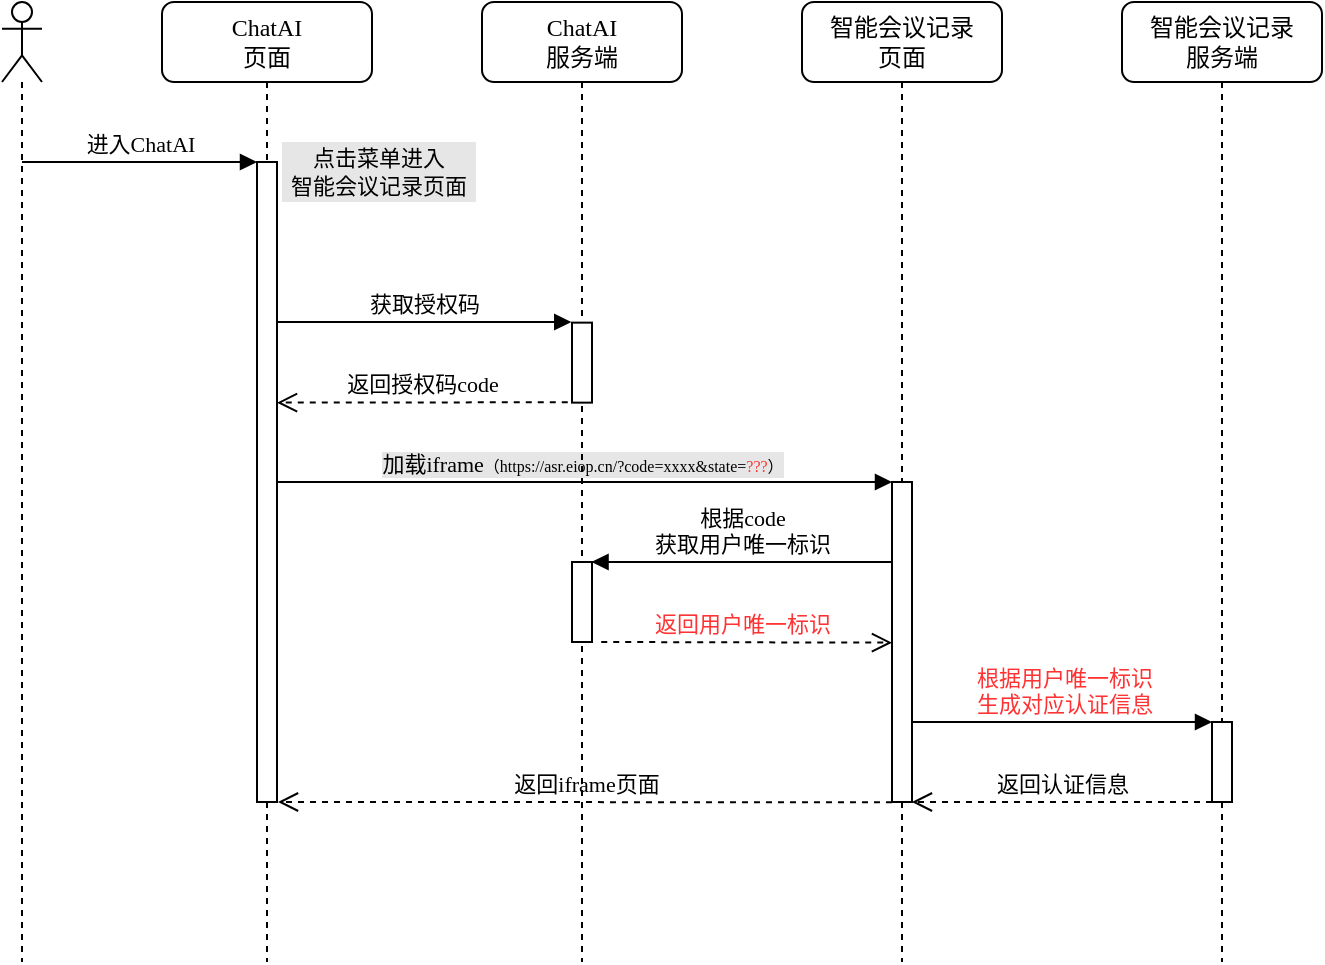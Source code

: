 <mxfile version="24.9.0">
  <diagram name="Page-1" id="13e1069c-82ec-6db2-03f1-153e76fe0fe0">
    <mxGraphModel dx="202" dy="675" grid="1" gridSize="10" guides="1" tooltips="1" connect="1" arrows="1" fold="1" page="1" pageScale="1" pageWidth="1100" pageHeight="850" background="none" math="0" shadow="0">
      <root>
        <mxCell id="0" />
        <mxCell id="1" parent="0" />
        <mxCell id="c6lgiLywao5NSEoGQn6r-1" value="ChatAI&lt;br&gt;页面" style="shape=umlLifeline;perimeter=lifelinePerimeter;whiteSpace=wrap;html=1;container=1;collapsible=0;recursiveResize=0;outlineConnect=0;rounded=1;shadow=0;comic=0;labelBackgroundColor=none;strokeWidth=1;fontFamily=Verdana;fontSize=12;align=center;" vertex="1" parent="1">
          <mxGeometry x="1370" y="80" width="105" height="480" as="geometry" />
        </mxCell>
        <mxCell id="c6lgiLywao5NSEoGQn6r-23" value="" style="html=1;points=[];perimeter=orthogonalPerimeter;rounded=0;shadow=0;comic=0;labelBackgroundColor=none;strokeColor=#000000;strokeWidth=1;fillColor=#FFFFFF;fontFamily=Verdana;fontSize=12;fontColor=#000000;align=center;" vertex="1" parent="c6lgiLywao5NSEoGQn6r-1">
          <mxGeometry x="47.5" y="80" width="10" height="320" as="geometry" />
        </mxCell>
        <mxCell id="c6lgiLywao5NSEoGQn6r-16" value="进入ChatAI" style="html=1;verticalAlign=bottom;endArrow=block;labelBackgroundColor=none;fontFamily=Verdana;fontSize=11;edgeStyle=elbowEdgeStyle;elbow=vertical;" edge="1" parent="c6lgiLywao5NSEoGQn6r-1" source="c6lgiLywao5NSEoGQn6r-15">
          <mxGeometry relative="1" as="geometry">
            <mxPoint x="-112.833" y="80" as="sourcePoint" />
            <mxPoint x="47.5" y="80" as="targetPoint" />
          </mxGeometry>
        </mxCell>
        <mxCell id="c6lgiLywao5NSEoGQn6r-22" value="&lt;span style=&quot;&quot;&gt;加载iframe&lt;span style=&quot;font-size: 8px;&quot;&gt;（https://asr.eiop.cn/?code=xxxx&lt;/span&gt;&lt;span style=&quot;font-size: 8px;&quot;&gt;&amp;amp;state=&lt;/span&gt;&lt;font color=&quot;#ff3333&quot; style=&quot;font-size: 8px;&quot;&gt;???&lt;/font&gt;&lt;span style=&quot;font-size: 8px;&quot;&gt;）&lt;/span&gt;&lt;/span&gt;" style="html=1;verticalAlign=bottom;endArrow=block;labelBackgroundColor=#E6E6E6;fontFamily=Verdana;fontSize=11;edgeStyle=elbowEdgeStyle;elbow=vertical;entryX=0;entryY=0.001;entryDx=0;entryDy=0;entryPerimeter=0;labelBorderColor=none;" edge="1" parent="c6lgiLywao5NSEoGQn6r-1" target="c6lgiLywao5NSEoGQn6r-30">
          <mxGeometry x="-0.008" relative="1" as="geometry">
            <mxPoint x="57.5" y="240" as="sourcePoint" />
            <mxPoint x="367.0" y="240.32" as="targetPoint" />
            <mxPoint as="offset" />
          </mxGeometry>
        </mxCell>
        <mxCell id="c6lgiLywao5NSEoGQn6r-19" value="返回授权码code" style="html=1;verticalAlign=bottom;endArrow=open;dashed=1;endSize=8;labelBackgroundColor=none;fontFamily=Verdana;fontSize=11;edgeStyle=elbowEdgeStyle;elbow=vertical;exitX=0.038;exitY=0.995;exitDx=0;exitDy=0;exitPerimeter=0;" edge="1" parent="c6lgiLywao5NSEoGQn6r-1">
          <mxGeometry relative="1" as="geometry">
            <mxPoint x="57.5" y="200" as="targetPoint" />
            <Array as="points">
              <mxPoint x="197.5" y="200.32" />
              <mxPoint x="172.5" y="200.32" />
            </Array>
            <mxPoint x="202.88" y="200.12" as="sourcePoint" />
          </mxGeometry>
        </mxCell>
        <mxCell id="c6lgiLywao5NSEoGQn6r-3" value="ChatAI&lt;br&gt;&lt;div&gt;服务端&lt;/div&gt;" style="shape=umlLifeline;perimeter=lifelinePerimeter;whiteSpace=wrap;html=1;container=1;collapsible=0;recursiveResize=0;outlineConnect=0;rounded=1;shadow=0;comic=0;labelBackgroundColor=none;strokeWidth=1;fontFamily=Verdana;fontSize=12;align=center;" vertex="1" parent="1">
          <mxGeometry x="1530" y="80" width="100" height="480" as="geometry" />
        </mxCell>
        <mxCell id="c6lgiLywao5NSEoGQn6r-17" value="" style="html=1;points=[];perimeter=orthogonalPerimeter;rounded=0;shadow=0;comic=0;labelBackgroundColor=none;strokeColor=#000000;strokeWidth=1;fillColor=#FFFFFF;fontFamily=Verdana;fontSize=11;fontColor=#000000;align=center;" vertex="1" parent="c6lgiLywao5NSEoGQn6r-3">
          <mxGeometry x="45" y="160.32" width="10" height="40" as="geometry" />
        </mxCell>
        <mxCell id="c6lgiLywao5NSEoGQn6r-34" value="" style="html=1;points=[];perimeter=orthogonalPerimeter;rounded=0;shadow=0;comic=0;labelBackgroundColor=none;strokeColor=#000000;strokeWidth=1;fillColor=#FFFFFF;fontFamily=Verdana;fontSize=11;fontColor=#000000;align=center;" vertex="1" parent="c6lgiLywao5NSEoGQn6r-3">
          <mxGeometry x="45" y="280" width="10" height="40" as="geometry" />
        </mxCell>
        <mxCell id="c6lgiLywao5NSEoGQn6r-15" value="" style="shape=umlLifeline;perimeter=lifelinePerimeter;whiteSpace=wrap;html=1;container=1;dropTarget=0;collapsible=0;recursiveResize=0;outlineConnect=0;portConstraint=eastwest;newEdgeStyle={&quot;curved&quot;:0,&quot;rounded&quot;:0};participant=umlActor;" vertex="1" parent="1">
          <mxGeometry x="1290" y="80" width="20" height="480" as="geometry" />
        </mxCell>
        <mxCell id="c6lgiLywao5NSEoGQn6r-20" value="&lt;span style=&quot;text-wrap-mode: nowrap;&quot;&gt;智能会议记录&lt;/span&gt;&lt;div&gt;&lt;span style=&quot;text-wrap-mode: nowrap;&quot;&gt;页面&lt;/span&gt;&lt;/div&gt;" style="shape=umlLifeline;perimeter=lifelinePerimeter;whiteSpace=wrap;html=1;container=1;collapsible=0;recursiveResize=0;outlineConnect=0;rounded=1;shadow=0;comic=0;labelBackgroundColor=none;strokeWidth=1;fontFamily=Verdana;fontSize=12;align=center;" vertex="1" parent="1">
          <mxGeometry x="1690" y="80" width="100" height="480" as="geometry" />
        </mxCell>
        <mxCell id="c6lgiLywao5NSEoGQn6r-30" value="" style="html=1;points=[];perimeter=orthogonalPerimeter;rounded=0;shadow=0;comic=0;labelBackgroundColor=none;strokeColor=#000000;strokeWidth=1;fillColor=#FFFFFF;fontFamily=Verdana;fontSize=11;fontColor=#000000;align=center;" vertex="1" parent="c6lgiLywao5NSEoGQn6r-20">
          <mxGeometry x="45" y="240" width="10" height="160" as="geometry" />
        </mxCell>
        <mxCell id="c6lgiLywao5NSEoGQn6r-35" value="&lt;font color=&quot;#ff3333&quot;&gt;返回用户唯一标识&lt;/font&gt;" style="html=1;verticalAlign=bottom;endArrow=open;dashed=1;endSize=8;labelBackgroundColor=none;fontFamily=Verdana;fontSize=11;edgeStyle=elbowEdgeStyle;elbow=vertical;exitX=0.038;exitY=0.995;exitDx=0;exitDy=0;exitPerimeter=0;" edge="1" parent="c6lgiLywao5NSEoGQn6r-20">
          <mxGeometry x="-0.031" relative="1" as="geometry">
            <mxPoint x="45" y="320.12" as="targetPoint" />
            <Array as="points">
              <mxPoint x="14.62" y="320.32" />
              <mxPoint x="39.62" y="320.32" />
            </Array>
            <mxPoint x="-100.38" y="320" as="sourcePoint" />
            <mxPoint as="offset" />
          </mxGeometry>
        </mxCell>
        <mxCell id="c6lgiLywao5NSEoGQn6r-38" value="返回认证信息" style="html=1;verticalAlign=bottom;endArrow=open;dashed=1;endSize=8;labelBackgroundColor=none;fontFamily=Verdana;fontSize=11;elbow=vertical;entryX=0.996;entryY=1;entryDx=0;entryDy=0;entryPerimeter=0;" edge="1" parent="c6lgiLywao5NSEoGQn6r-20" target="c6lgiLywao5NSEoGQn6r-30">
          <mxGeometry relative="1" as="geometry">
            <mxPoint x="110" y="420" as="targetPoint" />
            <mxPoint x="205" y="400" as="sourcePoint" />
          </mxGeometry>
        </mxCell>
        <mxCell id="c6lgiLywao5NSEoGQn6r-41" value="返回iframe页面" style="html=1;verticalAlign=bottom;endArrow=open;dashed=1;endSize=8;labelBackgroundColor=none;fontFamily=Verdana;fontSize=11;elbow=vertical;exitX=0.038;exitY=0.995;exitDx=0;exitDy=0;exitPerimeter=0;" edge="1" parent="c6lgiLywao5NSEoGQn6r-20">
          <mxGeometry x="-0.001" relative="1" as="geometry">
            <mxPoint x="-262" y="400" as="targetPoint" />
            <mxPoint x="45" y="400.12" as="sourcePoint" />
            <mxPoint as="offset" />
          </mxGeometry>
        </mxCell>
        <mxCell id="c6lgiLywao5NSEoGQn6r-24" value="&lt;span style=&quot;font-family: Verdana; text-wrap-mode: nowrap;&quot;&gt;点击菜单进入&lt;/span&gt;&lt;div style=&quot;font-family: Verdana; text-wrap-mode: nowrap;&quot;&gt;智能会议记录页面&lt;/div&gt;" style="text;html=1;align=center;verticalAlign=middle;whiteSpace=wrap;rounded=0;fontSize=11;fillColor=#E6E6E6;" vertex="1" parent="1">
          <mxGeometry x="1430" y="150" width="97" height="30" as="geometry" />
        </mxCell>
        <mxCell id="c6lgiLywao5NSEoGQn6r-2" value="获取授权码" style="html=1;verticalAlign=bottom;endArrow=block;labelBackgroundColor=none;fontFamily=Verdana;fontSize=11;edgeStyle=elbowEdgeStyle;elbow=vertical;entryX=-0.037;entryY=-0.008;entryDx=0;entryDy=0;entryPerimeter=0;exitX=0.973;exitY=0.25;exitDx=0;exitDy=0;exitPerimeter=0;" edge="1" parent="1" source="c6lgiLywao5NSEoGQn6r-23" target="c6lgiLywao5NSEoGQn6r-17">
          <mxGeometry relative="1" as="geometry">
            <mxPoint x="1430" y="247" as="sourcePoint" />
            <mxPoint x="1570" y="240.32" as="targetPoint" />
            <Array as="points">
              <mxPoint x="1500" y="240" />
            </Array>
          </mxGeometry>
        </mxCell>
        <mxCell id="c6lgiLywao5NSEoGQn6r-28" value="&lt;span style=&quot;text-wrap-mode: nowrap;&quot;&gt;智能会议记录&lt;/span&gt;&lt;div&gt;&lt;span style=&quot;text-wrap-mode: nowrap;&quot;&gt;服务端&lt;/span&gt;&lt;/div&gt;" style="shape=umlLifeline;perimeter=lifelinePerimeter;whiteSpace=wrap;html=1;container=1;collapsible=0;recursiveResize=0;outlineConnect=0;rounded=1;shadow=0;comic=0;labelBackgroundColor=none;strokeWidth=1;fontFamily=Verdana;fontSize=12;align=center;" vertex="1" parent="1">
          <mxGeometry x="1850" y="80" width="100" height="480" as="geometry" />
        </mxCell>
        <mxCell id="c6lgiLywao5NSEoGQn6r-37" value="&lt;font color=&quot;#ff3333&quot;&gt;根据用户唯一标识&lt;br&gt;生成对应认证信息&lt;/font&gt;" style="html=1;verticalAlign=bottom;endArrow=block;labelBackgroundColor=none;fontFamily=Verdana;fontSize=11;edgeStyle=elbowEdgeStyle;elbow=vertical;entryX=0.001;entryY=0.013;entryDx=0;entryDy=0;entryPerimeter=0;exitX=0.983;exitY=0.285;exitDx=0;exitDy=0;exitPerimeter=0;" edge="1" parent="c6lgiLywao5NSEoGQn6r-28" target="c6lgiLywao5NSEoGQn6r-39">
          <mxGeometry x="0.002" relative="1" as="geometry">
            <mxPoint x="-105" y="360" as="sourcePoint" />
            <mxPoint x="43" y="360" as="targetPoint" />
            <Array as="points">
              <mxPoint x="-30" y="360" />
            </Array>
            <mxPoint as="offset" />
          </mxGeometry>
        </mxCell>
        <mxCell id="c6lgiLywao5NSEoGQn6r-39" value="" style="html=1;points=[];perimeter=orthogonalPerimeter;rounded=0;shadow=0;comic=0;labelBackgroundColor=none;strokeColor=#000000;strokeWidth=1;fillColor=#FFFFFF;fontFamily=Verdana;fontSize=11;fontColor=#000000;align=center;" vertex="1" parent="c6lgiLywao5NSEoGQn6r-28">
          <mxGeometry x="45" y="360" width="10" height="40" as="geometry" />
        </mxCell>
        <mxCell id="c6lgiLywao5NSEoGQn6r-33" value="根据code&lt;br&gt;获取用户唯一标识" style="html=1;verticalAlign=bottom;endArrow=block;labelBackgroundColor=none;fontFamily=Verdana;fontSize=11;edgeStyle=elbowEdgeStyle;elbow=vertical;exitX=0.983;exitY=0.285;exitDx=0;exitDy=0;exitPerimeter=0;entryX=0.977;entryY=-0.01;entryDx=0;entryDy=0;entryPerimeter=0;" edge="1" parent="1" target="c6lgiLywao5NSEoGQn6r-34">
          <mxGeometry x="-0.004" relative="1" as="geometry">
            <mxPoint x="1735" y="360" as="sourcePoint" />
            <mxPoint x="1590" y="360" as="targetPoint" />
            <mxPoint as="offset" />
          </mxGeometry>
        </mxCell>
      </root>
    </mxGraphModel>
  </diagram>
</mxfile>
